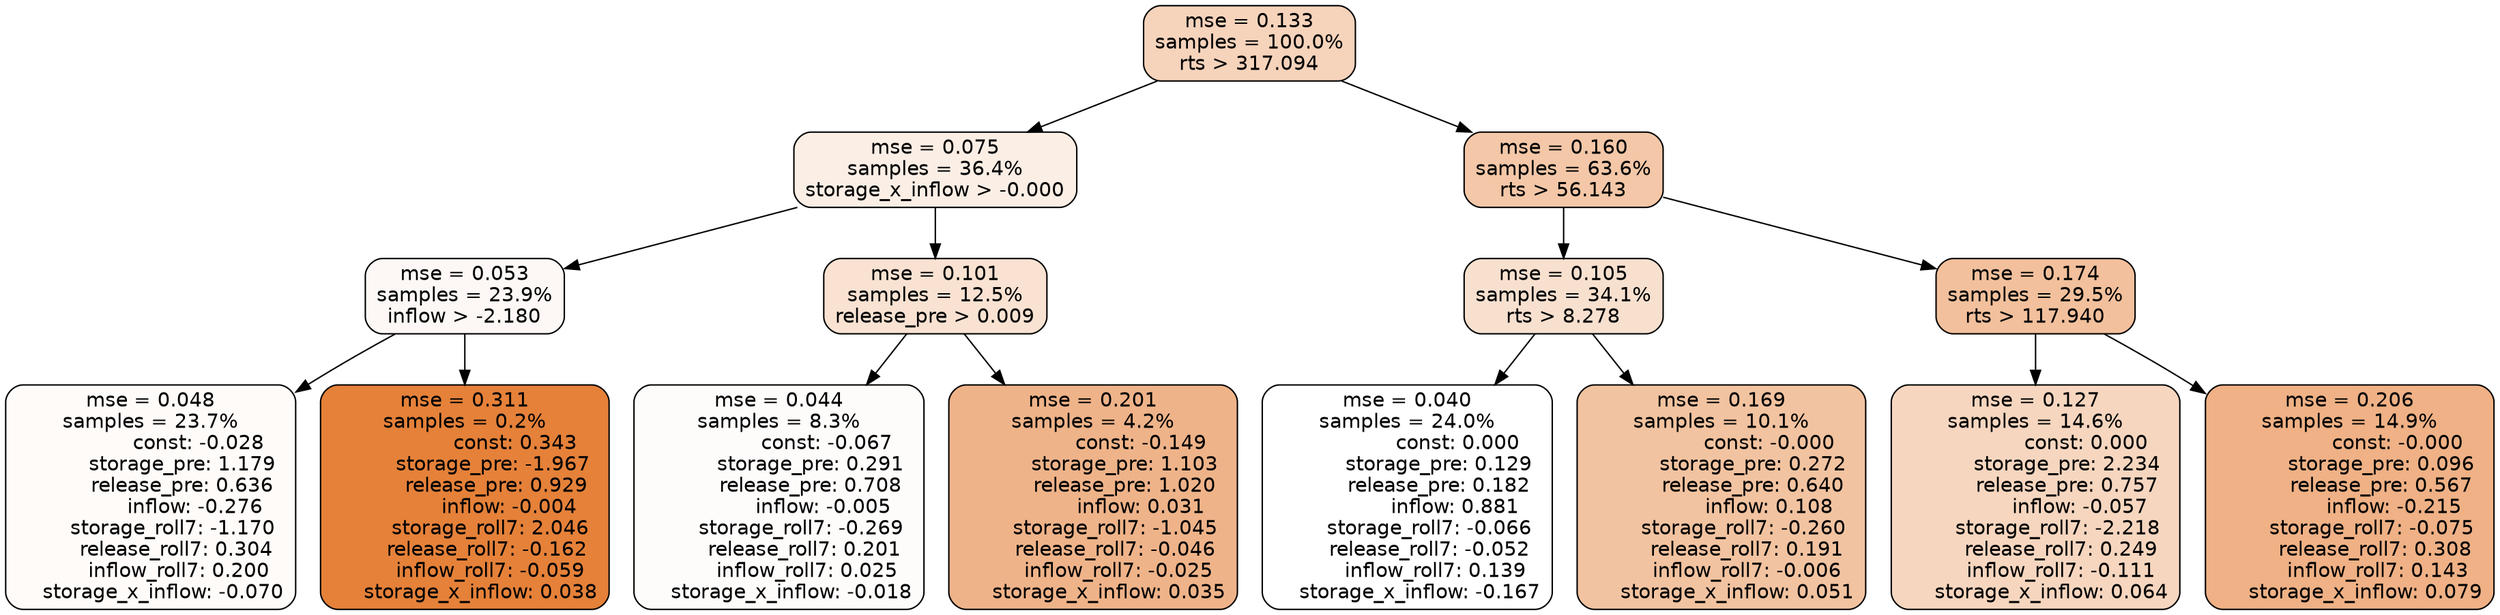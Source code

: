 digraph tree {
node [shape=rectangle, style="filled, rounded", color="black", fontname=helvetica] ;
edge [fontname=helvetica] ;
	"0" [label="mse = 0.133
samples = 100.0%
rts > 317.094", fillcolor="#f6d3bb"]
	"8" [label="mse = 0.075
samples = 36.4%
storage_x_inflow > -0.000", fillcolor="#fbeee5"]
	"1" [label="mse = 0.160
samples = 63.6%
rts > 56.143", fillcolor="#f3c7a7"]
	"9" [label="mse = 0.053
samples = 23.9%
inflow > -2.180", fillcolor="#fdf8f5"]
	"12" [label="mse = 0.101
samples = 12.5%
release_pre > 0.009", fillcolor="#f9e2d2"]
	"2" [label="mse = 0.105
samples = 34.1%
rts > 8.278", fillcolor="#f8e0cf"]
	"5" [label="mse = 0.174
samples = 29.5%
rts > 117.940", fillcolor="#f2c09c"]
	"11" [label="mse = 0.048
samples = 23.7%
               const: -0.028
          storage_pre: 1.179
          release_pre: 0.636
              inflow: -0.276
       storage_roll7: -1.170
        release_roll7: 0.304
         inflow_roll7: 0.200
    storage_x_inflow: -0.070", fillcolor="#fefbf9"]
	"10" [label="mse = 0.311
samples = 0.2%
                const: 0.343
         storage_pre: -1.967
          release_pre: 0.929
              inflow: -0.004
        storage_roll7: 2.046
       release_roll7: -0.162
        inflow_roll7: -0.059
     storage_x_inflow: 0.038", fillcolor="#e58139"]
	"13" [label="mse = 0.044
samples = 8.3%
               const: -0.067
          storage_pre: 0.291
          release_pre: 0.708
              inflow: -0.005
       storage_roll7: -0.269
        release_roll7: 0.201
         inflow_roll7: 0.025
    storage_x_inflow: -0.018", fillcolor="#fefcfb"]
	"14" [label="mse = 0.201
samples = 4.2%
               const: -0.149
          storage_pre: 1.103
          release_pre: 1.020
               inflow: 0.031
       storage_roll7: -1.045
       release_roll7: -0.046
        inflow_roll7: -0.025
     storage_x_inflow: 0.035", fillcolor="#efb389"]
	"3" [label="mse = 0.040
samples = 24.0%
                const: 0.000
          storage_pre: 0.129
          release_pre: 0.182
               inflow: 0.881
       storage_roll7: -0.066
       release_roll7: -0.052
         inflow_roll7: 0.139
    storage_x_inflow: -0.167", fillcolor="#ffffff"]
	"4" [label="mse = 0.169
samples = 10.1%
               const: -0.000
          storage_pre: 0.272
          release_pre: 0.640
               inflow: 0.108
       storage_roll7: -0.260
        release_roll7: 0.191
        inflow_roll7: -0.006
     storage_x_inflow: 0.051", fillcolor="#f2c3a0"]
	"7" [label="mse = 0.127
samples = 14.6%
                const: 0.000
          storage_pre: 2.234
          release_pre: 0.757
              inflow: -0.057
       storage_roll7: -2.218
        release_roll7: 0.249
        inflow_roll7: -0.111
     storage_x_inflow: 0.064", fillcolor="#f6d6bf"]
	"6" [label="mse = 0.206
samples = 14.9%
               const: -0.000
          storage_pre: 0.096
          release_pre: 0.567
              inflow: -0.215
       storage_roll7: -0.075
        release_roll7: 0.308
         inflow_roll7: 0.143
     storage_x_inflow: 0.079", fillcolor="#efb185"]

	"0" -> "1"
	"0" -> "8"
	"8" -> "9"
	"8" -> "12"
	"1" -> "2"
	"1" -> "5"
	"9" -> "10"
	"9" -> "11"
	"12" -> "13"
	"12" -> "14"
	"2" -> "3"
	"2" -> "4"
	"5" -> "6"
	"5" -> "7"
}